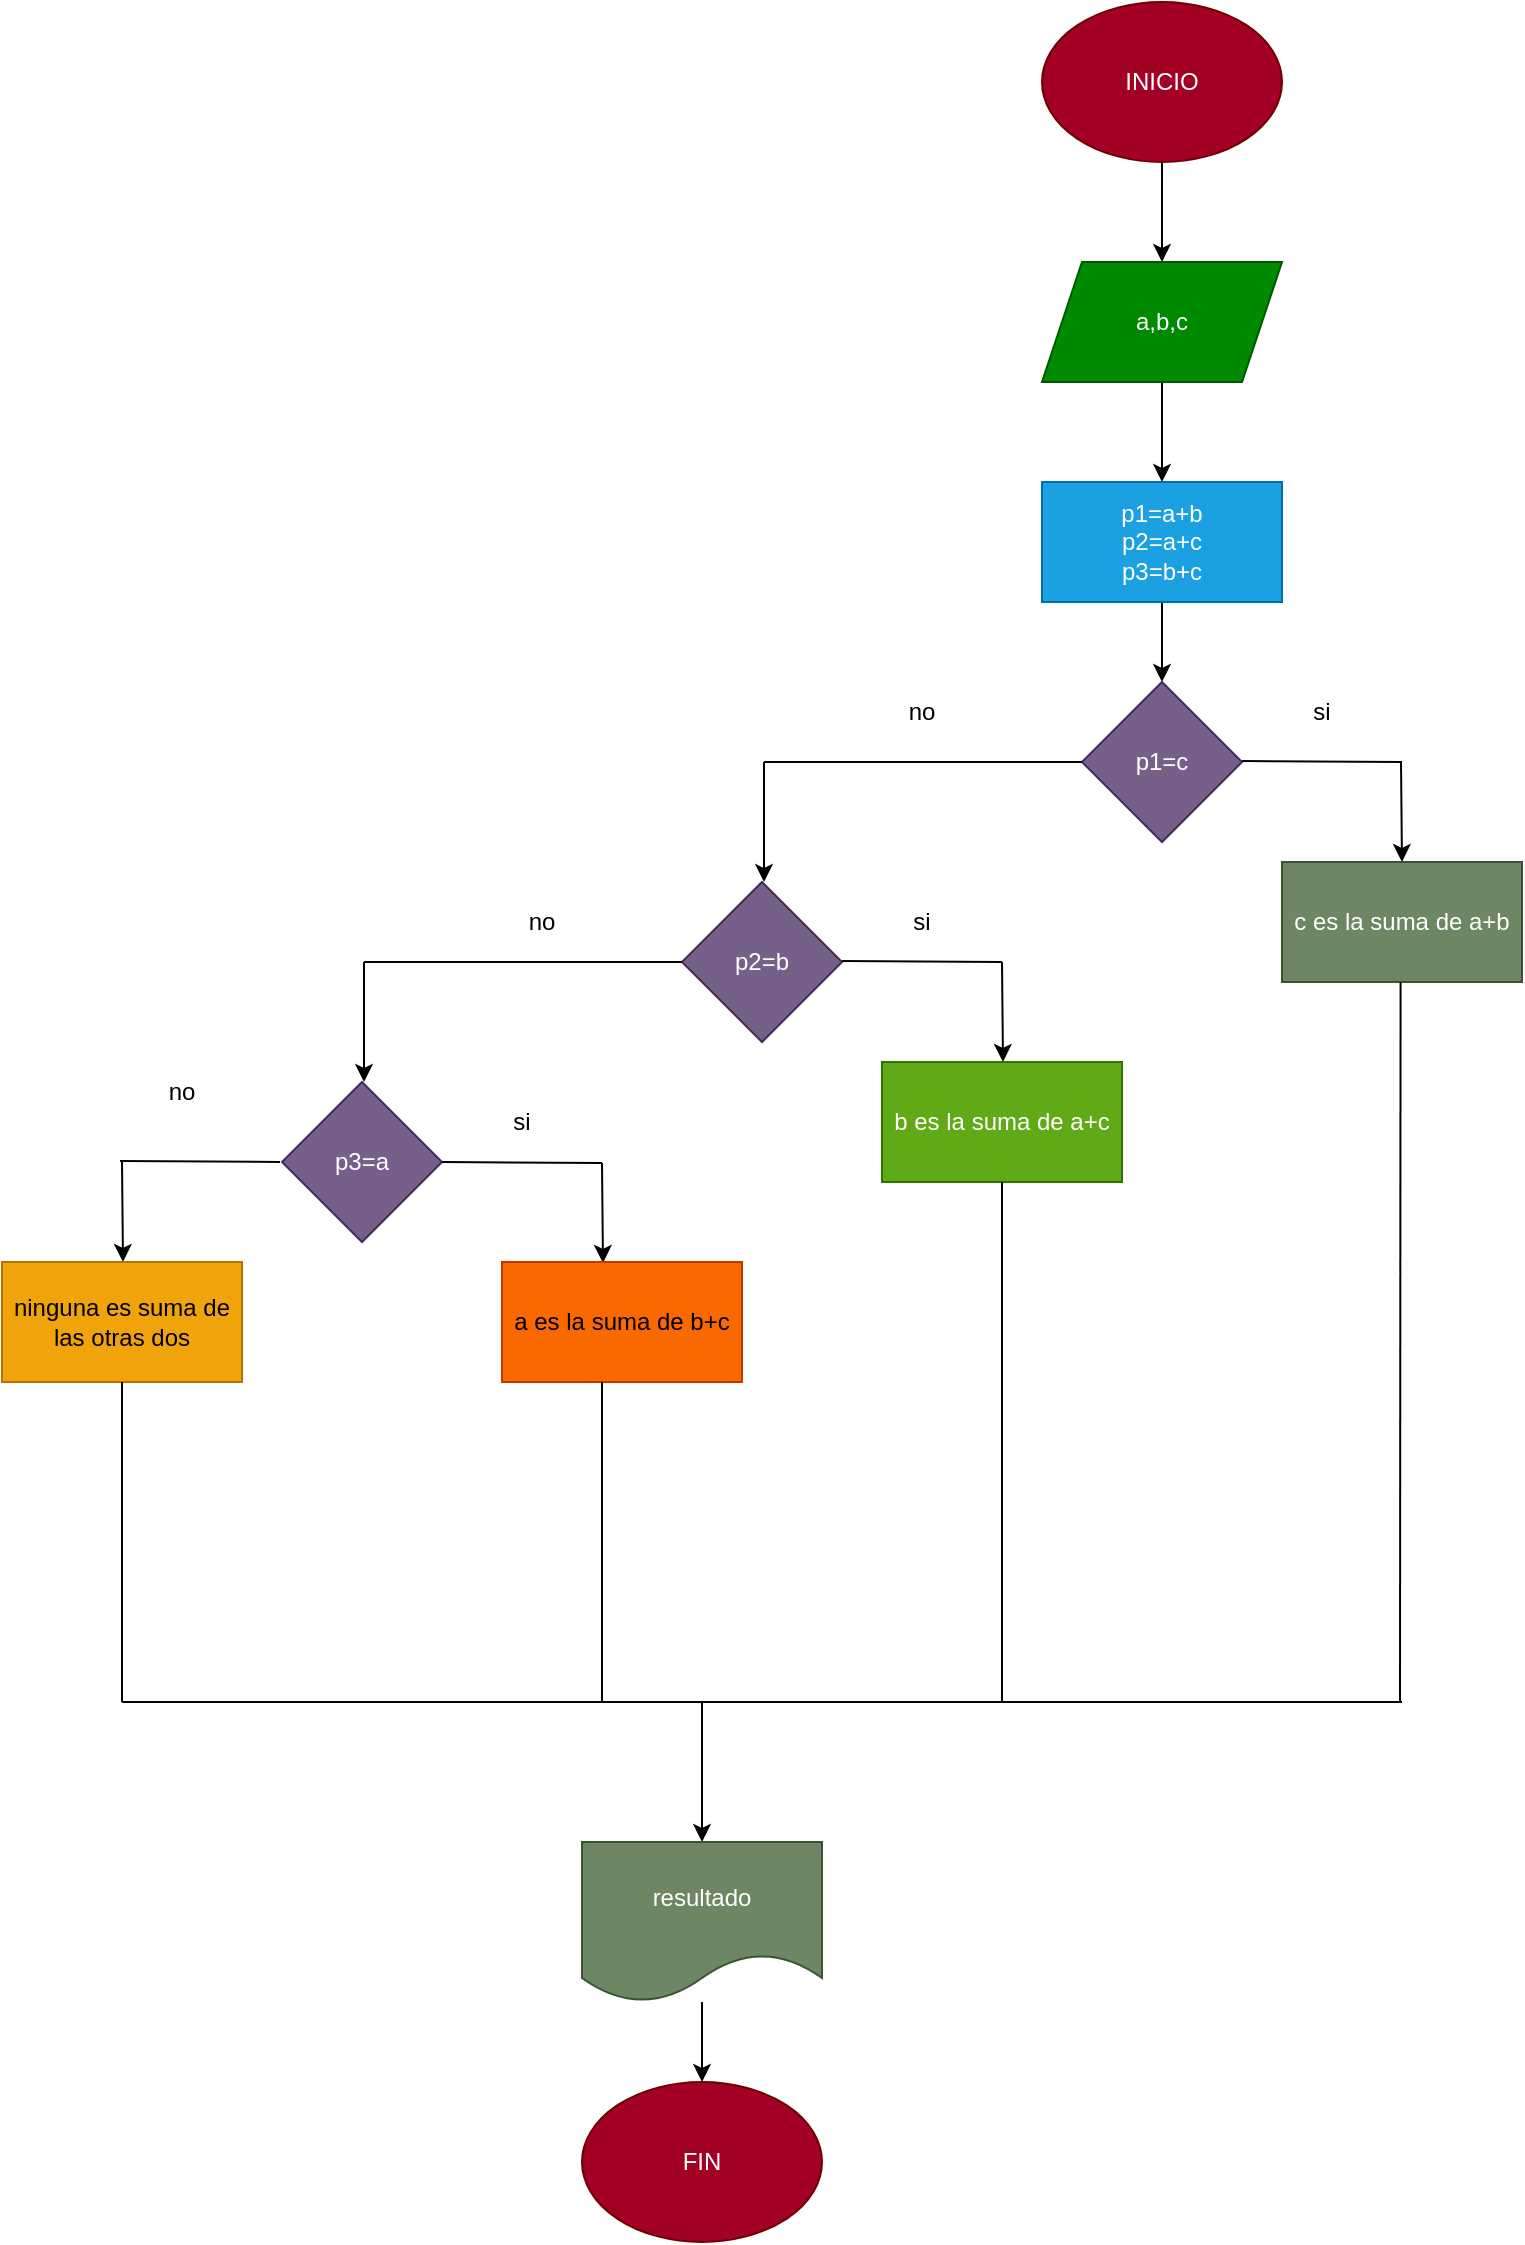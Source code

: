 <mxfile>
    <diagram id="TBCJamASHe178FyEVkDw" name="Página-1">
        <mxGraphModel dx="658" dy="411" grid="1" gridSize="10" guides="1" tooltips="1" connect="1" arrows="1" fold="1" page="1" pageScale="1" pageWidth="827" pageHeight="1169" math="0" shadow="0">
            <root>
                <mxCell id="0"/>
                <mxCell id="1" parent="0"/>
                <mxCell id="2" value="" style="edgeStyle=none;html=1;" edge="1" parent="1" source="3" target="5">
                    <mxGeometry relative="1" as="geometry"/>
                </mxCell>
                <mxCell id="3" value="INICIO" style="ellipse;whiteSpace=wrap;html=1;fillColor=#a20025;fontColor=#ffffff;strokeColor=#6F0000;" vertex="1" parent="1">
                    <mxGeometry x="920" y="200" width="120" height="80" as="geometry"/>
                </mxCell>
                <mxCell id="4" value="" style="edgeStyle=none;html=1;" edge="1" parent="1" source="5" target="7">
                    <mxGeometry relative="1" as="geometry"/>
                </mxCell>
                <mxCell id="5" value="a,b,c" style="shape=parallelogram;perimeter=parallelogramPerimeter;whiteSpace=wrap;html=1;fixedSize=1;fillColor=#008a00;fontColor=#ffffff;strokeColor=#005700;" vertex="1" parent="1">
                    <mxGeometry x="920" y="330" width="120" height="60" as="geometry"/>
                </mxCell>
                <mxCell id="6" value="" style="edgeStyle=none;html=1;" edge="1" parent="1" source="7" target="8">
                    <mxGeometry relative="1" as="geometry"/>
                </mxCell>
                <mxCell id="7" value="p1=a+b&lt;br&gt;p2=a+c&lt;br&gt;p3=b+c" style="rounded=0;whiteSpace=wrap;html=1;fillColor=#1ba1e2;fontColor=#ffffff;strokeColor=#006EAF;" vertex="1" parent="1">
                    <mxGeometry x="920" y="440" width="120" height="60" as="geometry"/>
                </mxCell>
                <mxCell id="8" value="p1=c" style="rhombus;whiteSpace=wrap;html=1;fillColor=#76608a;fontColor=#ffffff;strokeColor=#432D57;" vertex="1" parent="1">
                    <mxGeometry x="940" y="540" width="80" height="80" as="geometry"/>
                </mxCell>
                <mxCell id="9" value="" style="endArrow=none;html=1;" edge="1" parent="1">
                    <mxGeometry width="50" height="50" relative="1" as="geometry">
                        <mxPoint x="781" y="580" as="sourcePoint"/>
                        <mxPoint x="940" y="580" as="targetPoint"/>
                    </mxGeometry>
                </mxCell>
                <mxCell id="10" value="" style="endArrow=classic;html=1;" edge="1" parent="1">
                    <mxGeometry width="50" height="50" relative="1" as="geometry">
                        <mxPoint x="781" y="580" as="sourcePoint"/>
                        <mxPoint x="781" y="640" as="targetPoint"/>
                    </mxGeometry>
                </mxCell>
                <mxCell id="11" value="c es la suma de a+b" style="rounded=0;whiteSpace=wrap;html=1;fillColor=#6d8764;fontColor=#ffffff;strokeColor=#3A5431;" vertex="1" parent="1">
                    <mxGeometry x="1040" y="630" width="120" height="60" as="geometry"/>
                </mxCell>
                <mxCell id="12" value="" style="endArrow=none;html=1;" edge="1" parent="1">
                    <mxGeometry width="50" height="50" relative="1" as="geometry">
                        <mxPoint x="1020" y="579.5" as="sourcePoint"/>
                        <mxPoint x="1100" y="580" as="targetPoint"/>
                    </mxGeometry>
                </mxCell>
                <mxCell id="13" value="" style="endArrow=classic;html=1;" edge="1" parent="1">
                    <mxGeometry width="50" height="50" relative="1" as="geometry">
                        <mxPoint x="1099.5" y="580" as="sourcePoint"/>
                        <mxPoint x="1100" y="630" as="targetPoint"/>
                    </mxGeometry>
                </mxCell>
                <mxCell id="14" value="p2=b" style="rhombus;whiteSpace=wrap;html=1;fillColor=#76608a;fontColor=#ffffff;strokeColor=#432D57;" vertex="1" parent="1">
                    <mxGeometry x="740" y="640" width="80" height="80" as="geometry"/>
                </mxCell>
                <mxCell id="15" value="" style="endArrow=none;html=1;" edge="1" parent="1">
                    <mxGeometry width="50" height="50" relative="1" as="geometry">
                        <mxPoint x="820" y="679.5" as="sourcePoint"/>
                        <mxPoint x="900" y="680" as="targetPoint"/>
                    </mxGeometry>
                </mxCell>
                <mxCell id="16" value="" style="endArrow=classic;html=1;" edge="1" parent="1">
                    <mxGeometry width="50" height="50" relative="1" as="geometry">
                        <mxPoint x="900" y="680" as="sourcePoint"/>
                        <mxPoint x="900.5" y="730" as="targetPoint"/>
                    </mxGeometry>
                </mxCell>
                <mxCell id="17" value="b es la suma de a+c" style="rounded=0;whiteSpace=wrap;html=1;fillColor=#60a917;fontColor=#ffffff;strokeColor=#2D7600;" vertex="1" parent="1">
                    <mxGeometry x="840" y="730" width="120" height="60" as="geometry"/>
                </mxCell>
                <mxCell id="18" value="" style="endArrow=none;html=1;" edge="1" parent="1">
                    <mxGeometry width="50" height="50" relative="1" as="geometry">
                        <mxPoint x="581" y="680" as="sourcePoint"/>
                        <mxPoint x="740" y="680" as="targetPoint"/>
                    </mxGeometry>
                </mxCell>
                <mxCell id="19" value="" style="endArrow=classic;html=1;" edge="1" parent="1">
                    <mxGeometry width="50" height="50" relative="1" as="geometry">
                        <mxPoint x="581" y="680" as="sourcePoint"/>
                        <mxPoint x="581" y="740" as="targetPoint"/>
                    </mxGeometry>
                </mxCell>
                <mxCell id="20" value="p3=a" style="rhombus;whiteSpace=wrap;html=1;fillColor=#76608a;strokeColor=#432D57;fontColor=#ffffff;" vertex="1" parent="1">
                    <mxGeometry x="540" y="740" width="80" height="80" as="geometry"/>
                </mxCell>
                <mxCell id="21" value="" style="endArrow=none;html=1;" edge="1" parent="1">
                    <mxGeometry width="50" height="50" relative="1" as="geometry">
                        <mxPoint x="620" y="780" as="sourcePoint"/>
                        <mxPoint x="700" y="780.5" as="targetPoint"/>
                    </mxGeometry>
                </mxCell>
                <mxCell id="22" value="" style="endArrow=classic;html=1;" edge="1" parent="1">
                    <mxGeometry width="50" height="50" relative="1" as="geometry">
                        <mxPoint x="700" y="780.5" as="sourcePoint"/>
                        <mxPoint x="700.5" y="830.5" as="targetPoint"/>
                    </mxGeometry>
                </mxCell>
                <mxCell id="23" value="a es la suma de b+c" style="rounded=0;whiteSpace=wrap;html=1;fillColor=#fa6800;fontColor=#000000;strokeColor=#C73500;" vertex="1" parent="1">
                    <mxGeometry x="650" y="830" width="120" height="60" as="geometry"/>
                </mxCell>
                <mxCell id="24" value="" style="endArrow=none;html=1;" edge="1" parent="1">
                    <mxGeometry width="50" height="50" relative="1" as="geometry">
                        <mxPoint x="459" y="779.5" as="sourcePoint"/>
                        <mxPoint x="539" y="780" as="targetPoint"/>
                    </mxGeometry>
                </mxCell>
                <mxCell id="25" value="" style="endArrow=classic;html=1;" edge="1" parent="1">
                    <mxGeometry width="50" height="50" relative="1" as="geometry">
                        <mxPoint x="460" y="780" as="sourcePoint"/>
                        <mxPoint x="460.5" y="830" as="targetPoint"/>
                    </mxGeometry>
                </mxCell>
                <mxCell id="26" value="ninguna es suma de las otras dos" style="rounded=0;whiteSpace=wrap;html=1;fillColor=#f0a30a;fontColor=#000000;strokeColor=#BD7000;" vertex="1" parent="1">
                    <mxGeometry x="400" y="830" width="120" height="60" as="geometry"/>
                </mxCell>
                <mxCell id="27" value="" style="endArrow=none;html=1;" edge="1" parent="1">
                    <mxGeometry width="50" height="50" relative="1" as="geometry">
                        <mxPoint x="460" y="1050" as="sourcePoint"/>
                        <mxPoint x="460" y="890" as="targetPoint"/>
                    </mxGeometry>
                </mxCell>
                <mxCell id="28" value="" style="endArrow=none;html=1;" edge="1" parent="1">
                    <mxGeometry width="50" height="50" relative="1" as="geometry">
                        <mxPoint x="700" y="1050.0" as="sourcePoint"/>
                        <mxPoint x="700" y="890" as="targetPoint"/>
                    </mxGeometry>
                </mxCell>
                <mxCell id="29" value="" style="endArrow=none;html=1;" edge="1" parent="1">
                    <mxGeometry width="50" height="50" relative="1" as="geometry">
                        <mxPoint x="900" y="1050" as="sourcePoint"/>
                        <mxPoint x="900" y="790" as="targetPoint"/>
                    </mxGeometry>
                </mxCell>
                <mxCell id="30" value="" style="endArrow=none;html=1;" edge="1" parent="1">
                    <mxGeometry width="50" height="50" relative="1" as="geometry">
                        <mxPoint x="1099" y="1050" as="sourcePoint"/>
                        <mxPoint x="1099.29" y="690" as="targetPoint"/>
                    </mxGeometry>
                </mxCell>
                <mxCell id="31" value="" style="endArrow=none;html=1;" edge="1" parent="1">
                    <mxGeometry width="50" height="50" relative="1" as="geometry">
                        <mxPoint x="460" y="1050" as="sourcePoint"/>
                        <mxPoint x="1100" y="1050" as="targetPoint"/>
                    </mxGeometry>
                </mxCell>
                <mxCell id="32" value="" style="endArrow=classic;html=1;" edge="1" parent="1">
                    <mxGeometry width="50" height="50" relative="1" as="geometry">
                        <mxPoint x="750" y="1050" as="sourcePoint"/>
                        <mxPoint x="750" y="1120" as="targetPoint"/>
                    </mxGeometry>
                </mxCell>
                <mxCell id="33" value="" style="edgeStyle=none;html=1;" edge="1" parent="1" source="34" target="35">
                    <mxGeometry relative="1" as="geometry"/>
                </mxCell>
                <mxCell id="34" value="resultado" style="shape=document;whiteSpace=wrap;html=1;boundedLbl=1;fillColor=#6d8764;fontColor=#ffffff;strokeColor=#3A5431;" vertex="1" parent="1">
                    <mxGeometry x="690" y="1120" width="120" height="80" as="geometry"/>
                </mxCell>
                <mxCell id="35" value="FIN" style="ellipse;whiteSpace=wrap;html=1;fillColor=#a20025;fontColor=#ffffff;strokeColor=#6F0000;" vertex="1" parent="1">
                    <mxGeometry x="690" y="1240" width="120" height="80" as="geometry"/>
                </mxCell>
                <mxCell id="36" value="no" style="text;html=1;strokeColor=none;fillColor=none;align=center;verticalAlign=middle;whiteSpace=wrap;rounded=0;" vertex="1" parent="1">
                    <mxGeometry x="830" y="540" width="60" height="30" as="geometry"/>
                </mxCell>
                <mxCell id="37" value="si" style="text;html=1;strokeColor=none;fillColor=none;align=center;verticalAlign=middle;whiteSpace=wrap;rounded=0;" vertex="1" parent="1">
                    <mxGeometry x="1030" y="540" width="60" height="30" as="geometry"/>
                </mxCell>
                <mxCell id="38" value="no" style="text;html=1;strokeColor=none;fillColor=none;align=center;verticalAlign=middle;whiteSpace=wrap;rounded=0;" vertex="1" parent="1">
                    <mxGeometry x="640" y="645" width="60" height="30" as="geometry"/>
                </mxCell>
                <mxCell id="39" value="si" style="text;html=1;strokeColor=none;fillColor=none;align=center;verticalAlign=middle;whiteSpace=wrap;rounded=0;" vertex="1" parent="1">
                    <mxGeometry x="830" y="645" width="60" height="30" as="geometry"/>
                </mxCell>
                <mxCell id="40" value="si" style="text;html=1;strokeColor=none;fillColor=none;align=center;verticalAlign=middle;whiteSpace=wrap;rounded=0;" vertex="1" parent="1">
                    <mxGeometry x="630" y="745" width="60" height="30" as="geometry"/>
                </mxCell>
                <mxCell id="41" value="no" style="text;html=1;strokeColor=none;fillColor=none;align=center;verticalAlign=middle;whiteSpace=wrap;rounded=0;" vertex="1" parent="1">
                    <mxGeometry x="460" y="730" width="60" height="30" as="geometry"/>
                </mxCell>
            </root>
        </mxGraphModel>
    </diagram>
</mxfile>